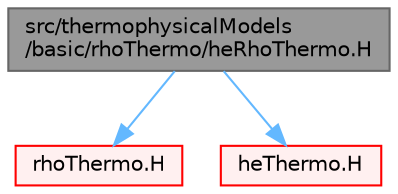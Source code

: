 digraph "src/thermophysicalModels/basic/rhoThermo/heRhoThermo.H"
{
 // LATEX_PDF_SIZE
  bgcolor="transparent";
  edge [fontname=Helvetica,fontsize=10,labelfontname=Helvetica,labelfontsize=10];
  node [fontname=Helvetica,fontsize=10,shape=box,height=0.2,width=0.4];
  Node1 [id="Node000001",label="src/thermophysicalModels\l/basic/rhoThermo/heRhoThermo.H",height=0.2,width=0.4,color="gray40", fillcolor="grey60", style="filled", fontcolor="black",tooltip=" "];
  Node1 -> Node2 [id="edge1_Node000001_Node000002",color="steelblue1",style="solid",tooltip=" "];
  Node2 [id="Node000002",label="rhoThermo.H",height=0.2,width=0.4,color="red", fillcolor="#FFF0F0", style="filled",URL="$rhoThermo_8H.html",tooltip=" "];
  Node1 -> Node384 [id="edge2_Node000001_Node000384",color="steelblue1",style="solid",tooltip=" "];
  Node384 [id="Node000384",label="heThermo.H",height=0.2,width=0.4,color="red", fillcolor="#FFF0F0", style="filled",URL="$heThermo_8H.html",tooltip=" "];
}
